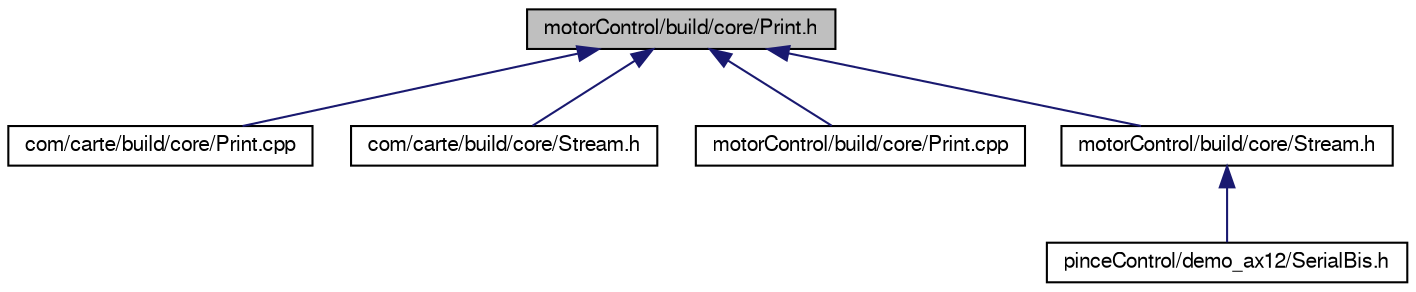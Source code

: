 digraph G
{
  edge [fontname="FreeSans",fontsize="10",labelfontname="FreeSans",labelfontsize="10"];
  node [fontname="FreeSans",fontsize="10",shape=record];
  Node1 [label="motorControl/build/core/Print.h",height=0.2,width=0.4,color="black", fillcolor="grey75", style="filled" fontcolor="black"];
  Node1 -> Node2 [dir=back,color="midnightblue",fontsize="10",style="solid",fontname="FreeSans"];
  Node2 [label="com/carte/build/core/Print.cpp",height=0.2,width=0.4,color="black", fillcolor="white", style="filled",URL="$com_2carte_2build_2core_2_print_8cpp.html"];
  Node1 -> Node3 [dir=back,color="midnightblue",fontsize="10",style="solid",fontname="FreeSans"];
  Node3 [label="com/carte/build/core/Stream.h",height=0.2,width=0.4,color="black", fillcolor="white", style="filled",URL="$com_2carte_2build_2core_2_stream_8h.html"];
  Node1 -> Node4 [dir=back,color="midnightblue",fontsize="10",style="solid",fontname="FreeSans"];
  Node4 [label="motorControl/build/core/Print.cpp",height=0.2,width=0.4,color="black", fillcolor="white", style="filled",URL="$motor_control_2build_2core_2_print_8cpp.html"];
  Node1 -> Node5 [dir=back,color="midnightblue",fontsize="10",style="solid",fontname="FreeSans"];
  Node5 [label="motorControl/build/core/Stream.h",height=0.2,width=0.4,color="black", fillcolor="white", style="filled",URL="$motor_control_2build_2core_2_stream_8h.html"];
  Node5 -> Node6 [dir=back,color="midnightblue",fontsize="10",style="solid",fontname="FreeSans"];
  Node6 [label="pinceControl/demo_ax12/SerialBis.h",height=0.2,width=0.4,color="black", fillcolor="white", style="filled",URL="$_serial_bis_8h.html"];
}
